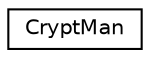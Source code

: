 digraph "Иерархия классов. Графический вид."
{
 // LATEX_PDF_SIZE
  edge [fontname="Helvetica",fontsize="10",labelfontname="Helvetica",labelfontsize="10"];
  node [fontname="Helvetica",fontsize="10",shape=record];
  rankdir="LR";
  Node0 [label="CryptMan",height=0.2,width=0.4,color="black", fillcolor="white", style="filled",URL="$classCryptMan.html",tooltip="Класс для управления криптографическими операциями."];
}
